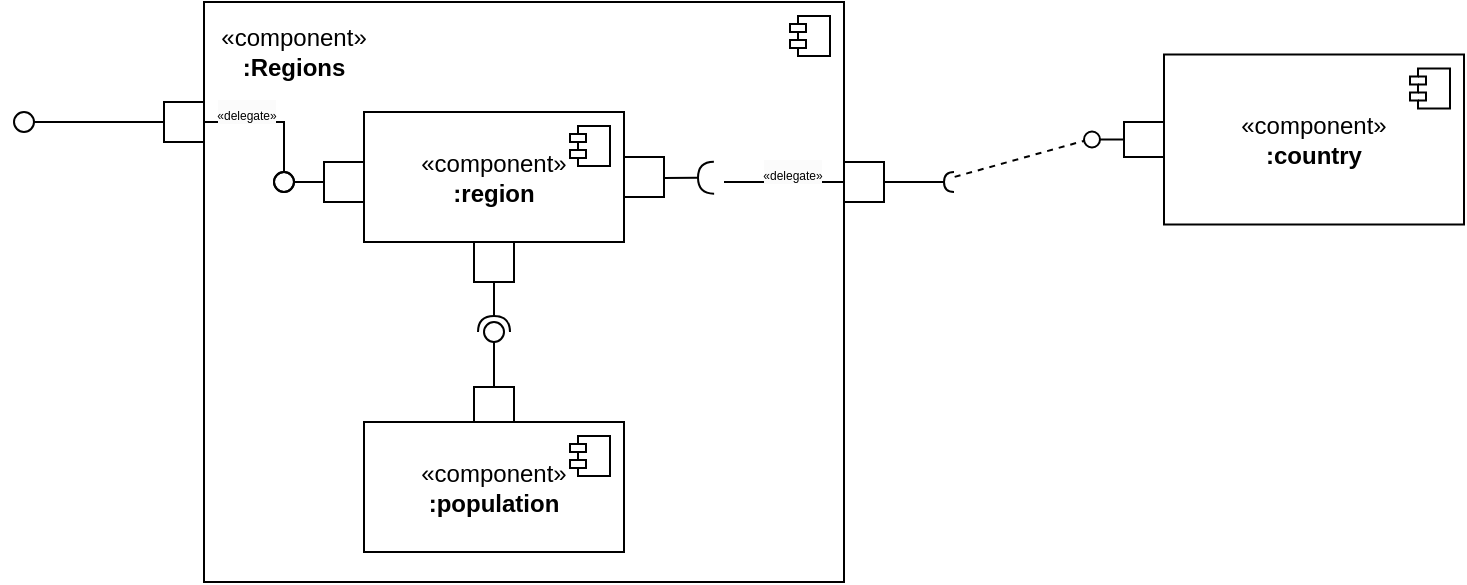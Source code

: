 <mxfile version="24.0.7" type="github">
  <diagram name="Page-1" id="5f0bae14-7c28-e335-631c-24af17079c00">
    <mxGraphModel dx="2336" dy="577" grid="1" gridSize="10" guides="1" tooltips="1" connect="1" arrows="1" fold="1" page="1" pageScale="1" pageWidth="1100" pageHeight="850" background="none" math="0" shadow="0">
      <root>
        <mxCell id="0" />
        <mxCell id="1" parent="0" />
        <mxCell id="039ZhcAlNsJrHrZB0und-25" value="" style="html=1;dropTarget=0;whiteSpace=wrap;" parent="1" vertex="1">
          <mxGeometry x="60" y="30" width="320" height="290" as="geometry" />
        </mxCell>
        <mxCell id="039ZhcAlNsJrHrZB0und-26" value="" style="shape=module;jettyWidth=8;jettyHeight=4;" parent="039ZhcAlNsJrHrZB0und-25" vertex="1">
          <mxGeometry x="1" width="20" height="20" relative="1" as="geometry">
            <mxPoint x="-27" y="7" as="offset" />
          </mxGeometry>
        </mxCell>
        <mxCell id="039ZhcAlNsJrHrZB0und-1" value="«component»&lt;br&gt;&lt;b&gt;:country&lt;/b&gt;" style="html=1;dropTarget=0;whiteSpace=wrap;" parent="1" vertex="1">
          <mxGeometry x="540" y="56.25" width="150" height="85" as="geometry" />
        </mxCell>
        <mxCell id="039ZhcAlNsJrHrZB0und-2" value="" style="shape=module;jettyWidth=8;jettyHeight=4;" parent="039ZhcAlNsJrHrZB0und-1" vertex="1">
          <mxGeometry x="1" width="20" height="20" relative="1" as="geometry">
            <mxPoint x="-27" y="7" as="offset" />
          </mxGeometry>
        </mxCell>
        <mxCell id="039ZhcAlNsJrHrZB0und-35" value="" style="html=1;rounded=0;" parent="1" vertex="1">
          <mxGeometry x="380" y="110" width="20" height="20" as="geometry" />
        </mxCell>
        <mxCell id="039ZhcAlNsJrHrZB0und-36" value="" style="endArrow=none;html=1;rounded=0;align=center;verticalAlign=top;endFill=0;labelBackgroundColor=none;endSize=2;" parent="1" source="039ZhcAlNsJrHrZB0und-35" target="039ZhcAlNsJrHrZB0und-37" edge="1">
          <mxGeometry relative="1" as="geometry" />
        </mxCell>
        <mxCell id="039ZhcAlNsJrHrZB0und-37" value="" style="shape=requiredInterface;html=1;fontSize=11;align=center;fillColor=none;points=[];aspect=fixed;resizable=0;verticalAlign=bottom;labelPosition=center;verticalLabelPosition=top;flipH=1;" parent="1" vertex="1">
          <mxGeometry x="430" y="115" width="5" height="10" as="geometry" />
        </mxCell>
        <mxCell id="039ZhcAlNsJrHrZB0und-38" value="" style="html=1;rounded=0;" parent="1" vertex="1">
          <mxGeometry x="520" y="90" width="20" height="17.5" as="geometry" />
        </mxCell>
        <mxCell id="039ZhcAlNsJrHrZB0und-39" value="" style="endArrow=none;html=1;rounded=0;align=center;verticalAlign=top;endFill=0;labelBackgroundColor=none;endSize=2;" parent="1" source="039ZhcAlNsJrHrZB0und-38" target="039ZhcAlNsJrHrZB0und-40" edge="1">
          <mxGeometry relative="1" as="geometry" />
        </mxCell>
        <mxCell id="039ZhcAlNsJrHrZB0und-40" value="" style="ellipse;html=1;fontSize=11;align=center;fillColor=none;points=[];aspect=fixed;resizable=0;verticalAlign=bottom;labelPosition=center;verticalLabelPosition=top;flipH=1;" parent="1" vertex="1">
          <mxGeometry x="500" y="94.75" width="8" height="8" as="geometry" />
        </mxCell>
        <mxCell id="039ZhcAlNsJrHrZB0und-41" value="" style="endArrow=none;dashed=1;html=1;rounded=0;entryX=0.972;entryY=0.576;entryDx=0;entryDy=0;entryPerimeter=0;exitX=-0.067;exitY=0.244;exitDx=0;exitDy=0;exitPerimeter=0;" parent="1" source="039ZhcAlNsJrHrZB0und-37" target="039ZhcAlNsJrHrZB0und-40" edge="1">
          <mxGeometry width="50" height="50" relative="1" as="geometry">
            <mxPoint x="550" y="175" as="sourcePoint" />
            <mxPoint x="580" y="120" as="targetPoint" />
          </mxGeometry>
        </mxCell>
        <mxCell id="039ZhcAlNsJrHrZB0und-42" value="«component»&lt;br&gt;&lt;b&gt;:population&lt;/b&gt;" style="html=1;dropTarget=0;whiteSpace=wrap;" parent="1" vertex="1">
          <mxGeometry x="140" y="240" width="130" height="65" as="geometry" />
        </mxCell>
        <mxCell id="039ZhcAlNsJrHrZB0und-43" value="" style="shape=module;jettyWidth=8;jettyHeight=4;" parent="039ZhcAlNsJrHrZB0und-42" vertex="1">
          <mxGeometry x="1" width="20" height="20" relative="1" as="geometry">
            <mxPoint x="-27" y="7" as="offset" />
          </mxGeometry>
        </mxCell>
        <mxCell id="039ZhcAlNsJrHrZB0und-44" value="«component»&lt;br&gt;&lt;b&gt;:region&lt;/b&gt;" style="html=1;dropTarget=0;whiteSpace=wrap;" parent="1" vertex="1">
          <mxGeometry x="140" y="85" width="130" height="65" as="geometry" />
        </mxCell>
        <mxCell id="039ZhcAlNsJrHrZB0und-45" value="" style="shape=module;jettyWidth=8;jettyHeight=4;" parent="039ZhcAlNsJrHrZB0und-44" vertex="1">
          <mxGeometry x="1" width="20" height="20" relative="1" as="geometry">
            <mxPoint x="-27" y="7" as="offset" />
          </mxGeometry>
        </mxCell>
        <mxCell id="039ZhcAlNsJrHrZB0und-50" value="" style="html=1;rounded=0;" parent="1" vertex="1">
          <mxGeometry x="195" y="222.5" width="20" height="17.5" as="geometry" />
        </mxCell>
        <mxCell id="039ZhcAlNsJrHrZB0und-53" value="" style="html=1;rounded=0;" parent="1" vertex="1">
          <mxGeometry x="270" y="107.5" width="20" height="20" as="geometry" />
        </mxCell>
        <mxCell id="039ZhcAlNsJrHrZB0und-56" value="" style="html=1;rounded=0;" parent="1" vertex="1">
          <mxGeometry x="195" y="150" width="20" height="20" as="geometry" />
        </mxCell>
        <mxCell id="039ZhcAlNsJrHrZB0und-63" value="" style="rounded=0;orthogonalLoop=1;jettySize=auto;html=1;endArrow=halfCircle;endFill=0;endSize=6;strokeWidth=1;sketch=0;" parent="1" edge="1">
          <mxGeometry relative="1" as="geometry">
            <mxPoint x="290" y="118" as="sourcePoint" />
            <mxPoint x="315" y="117.82" as="targetPoint" />
          </mxGeometry>
        </mxCell>
        <mxCell id="039ZhcAlNsJrHrZB0und-66" value="" style="rounded=0;orthogonalLoop=1;jettySize=auto;html=1;endArrow=halfCircle;endFill=0;endSize=6;strokeWidth=1;sketch=0;exitX=0.5;exitY=1;exitDx=0;exitDy=0;" parent="1" source="039ZhcAlNsJrHrZB0und-56" target="039ZhcAlNsJrHrZB0und-68" edge="1">
          <mxGeometry relative="1" as="geometry">
            <mxPoint x="250" y="185" as="sourcePoint" />
          </mxGeometry>
        </mxCell>
        <mxCell id="039ZhcAlNsJrHrZB0und-67" value="" style="rounded=0;orthogonalLoop=1;jettySize=auto;html=1;endArrow=oval;endFill=0;sketch=0;sourcePerimeterSpacing=0;targetPerimeterSpacing=0;endSize=10;entryX=0.842;entryY=0.375;entryDx=0;entryDy=0;entryPerimeter=0;exitX=0.5;exitY=0;exitDx=0;exitDy=0;" parent="1" source="039ZhcAlNsJrHrZB0und-50" target="039ZhcAlNsJrHrZB0und-68" edge="1">
          <mxGeometry relative="1" as="geometry">
            <mxPoint x="210" y="185" as="sourcePoint" />
          </mxGeometry>
        </mxCell>
        <mxCell id="039ZhcAlNsJrHrZB0und-68" value="" style="ellipse;whiteSpace=wrap;html=1;align=center;aspect=fixed;fillColor=none;strokeColor=none;resizable=0;perimeter=centerPerimeter;rotatable=0;allowArrows=0;points=[];outlineConnect=1;" parent="1" vertex="1">
          <mxGeometry x="200" y="190" width="10" height="10" as="geometry" />
        </mxCell>
        <mxCell id="039ZhcAlNsJrHrZB0und-74" value="" style="endArrow=none;html=1;rounded=0;entryX=0;entryY=0.5;entryDx=0;entryDy=0;" parent="1" target="039ZhcAlNsJrHrZB0und-35" edge="1">
          <mxGeometry width="50" height="50" relative="1" as="geometry">
            <mxPoint x="320" y="120" as="sourcePoint" />
            <mxPoint x="500" y="210" as="targetPoint" />
            <Array as="points">
              <mxPoint x="360" y="120" />
            </Array>
          </mxGeometry>
        </mxCell>
        <mxCell id="039ZhcAlNsJrHrZB0und-90" value="&lt;span style=&quot;white-space: normal; background-color: rgb(251, 251, 251);&quot;&gt;&lt;font style=&quot;font-size: 6px;&quot;&gt;«delegate»&lt;/font&gt;&lt;/span&gt;" style="edgeLabel;html=1;align=center;verticalAlign=middle;resizable=0;points=[];" parent="039ZhcAlNsJrHrZB0und-74" vertex="1" connectable="0">
          <mxGeometry x="0.112" y="-1" relative="1" as="geometry">
            <mxPoint y="-6" as="offset" />
          </mxGeometry>
        </mxCell>
        <mxCell id="039ZhcAlNsJrHrZB0und-75" value="" style="html=1;rounded=0;" parent="1" vertex="1">
          <mxGeometry x="120" y="110" width="20" height="20" as="geometry" />
        </mxCell>
        <mxCell id="039ZhcAlNsJrHrZB0und-78" value="" style="ellipse;whiteSpace=wrap;html=1;align=center;aspect=fixed;fillColor=none;strokeColor=none;resizable=0;perimeter=centerPerimeter;rotatable=0;allowArrows=0;points=[];outlineConnect=1;" parent="1" vertex="1">
          <mxGeometry x="135" y="110" width="10" height="10" as="geometry" />
        </mxCell>
        <mxCell id="039ZhcAlNsJrHrZB0und-80" value="" style="rounded=0;orthogonalLoop=1;jettySize=auto;html=1;endArrow=oval;endFill=0;sketch=0;sourcePerimeterSpacing=0;targetPerimeterSpacing=0;endSize=10;exitX=0;exitY=0.5;exitDx=0;exitDy=0;" parent="1" source="039ZhcAlNsJrHrZB0und-75" edge="1">
          <mxGeometry relative="1" as="geometry">
            <mxPoint x="130" y="125" as="sourcePoint" />
            <mxPoint x="100" y="120" as="targetPoint" />
          </mxGeometry>
        </mxCell>
        <mxCell id="039ZhcAlNsJrHrZB0und-81" value="" style="html=1;rounded=0;" parent="1" vertex="1">
          <mxGeometry x="40" y="80" width="20" height="20" as="geometry" />
        </mxCell>
        <mxCell id="039ZhcAlNsJrHrZB0und-82" value="" style="rounded=0;orthogonalLoop=1;jettySize=auto;html=1;endArrow=oval;endFill=0;sketch=0;sourcePerimeterSpacing=0;targetPerimeterSpacing=0;endSize=10;exitX=0;exitY=0.5;exitDx=0;exitDy=0;" parent="1" source="039ZhcAlNsJrHrZB0und-81" edge="1">
          <mxGeometry relative="1" as="geometry">
            <mxPoint x="70" y="95" as="sourcePoint" />
            <mxPoint x="-30" y="90" as="targetPoint" />
          </mxGeometry>
        </mxCell>
        <mxCell id="039ZhcAlNsJrHrZB0und-86" value="" style="rounded=0;orthogonalLoop=1;jettySize=auto;html=1;endArrow=oval;endFill=0;sketch=0;sourcePerimeterSpacing=0;targetPerimeterSpacing=0;endSize=10;exitX=1;exitY=0.5;exitDx=0;exitDy=0;" parent="1" source="039ZhcAlNsJrHrZB0und-81" edge="1">
          <mxGeometry relative="1" as="geometry">
            <mxPoint x="130" y="130" as="sourcePoint" />
            <mxPoint x="100" y="120" as="targetPoint" />
            <Array as="points">
              <mxPoint x="100" y="90" />
            </Array>
          </mxGeometry>
        </mxCell>
        <mxCell id="039ZhcAlNsJrHrZB0und-91" value="&lt;span style=&quot;white-space: normal; background-color: rgb(251, 251, 251);&quot;&gt;&lt;font style=&quot;font-size: 6px;&quot;&gt;«delegate»&lt;/font&gt;&lt;/span&gt;" style="edgeLabel;html=1;align=center;verticalAlign=middle;resizable=0;points=[];" parent="039ZhcAlNsJrHrZB0und-86" vertex="1" connectable="0">
          <mxGeometry x="-0.619" y="1" relative="1" as="geometry">
            <mxPoint x="7" y="-4" as="offset" />
          </mxGeometry>
        </mxCell>
        <mxCell id="039ZhcAlNsJrHrZB0und-92" value="«component»&lt;br&gt;&lt;b&gt;:Regions&lt;/b&gt;" style="text;html=1;align=center;verticalAlign=middle;whiteSpace=wrap;rounded=0;" parent="1" vertex="1">
          <mxGeometry x="75" y="40" width="60" height="30" as="geometry" />
        </mxCell>
      </root>
    </mxGraphModel>
  </diagram>
</mxfile>

